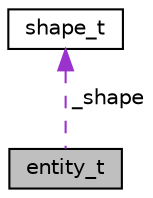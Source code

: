 digraph "entity_t"
{
  edge [fontname="Helvetica",fontsize="10",labelfontname="Helvetica",labelfontsize="10"];
  node [fontname="Helvetica",fontsize="10",shape=record];
  Node1 [label="entity_t",height=0.2,width=0.4,color="black", fillcolor="grey75", style="filled", fontcolor="black"];
  Node2 -> Node1 [dir="back",color="darkorchid3",fontsize="10",style="dashed",label=" _shape" ,fontname="Helvetica"];
  Node2 [label="shape_t",height=0.2,width=0.4,color="black", fillcolor="white", style="filled",URL="$structshape__t.html"];
}
